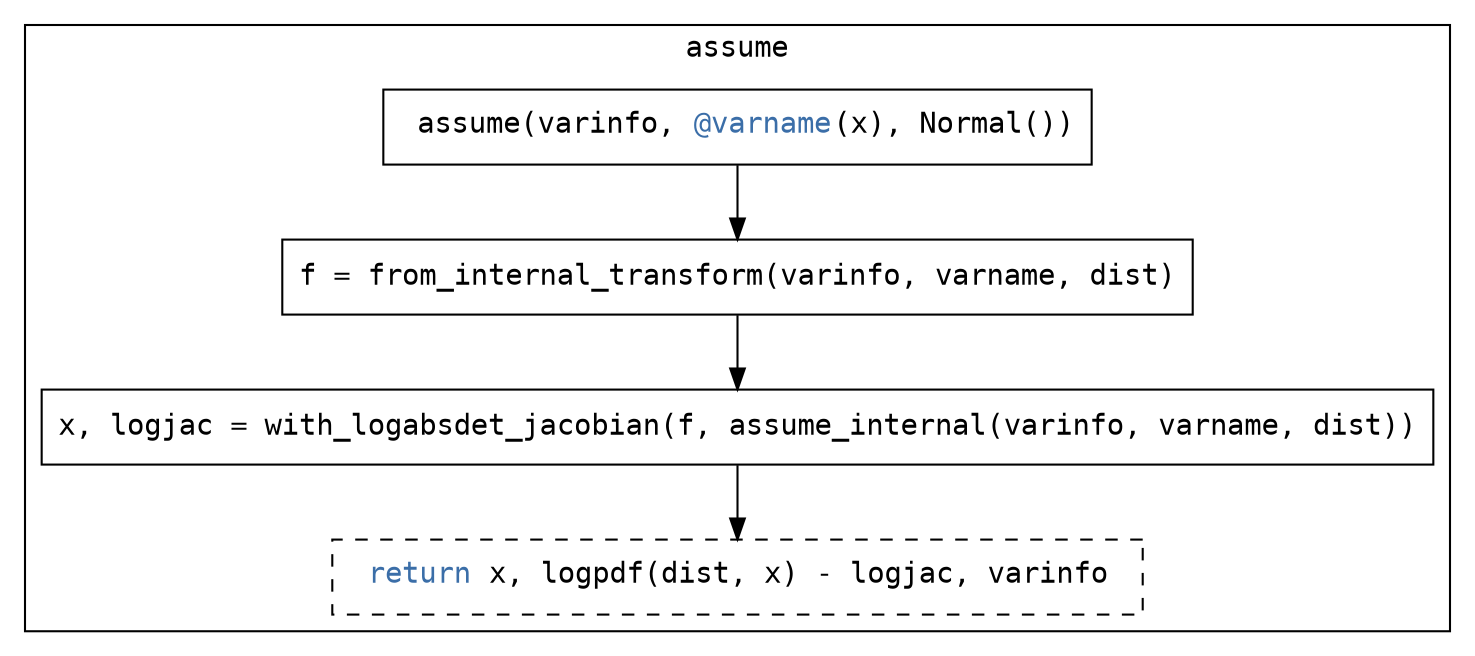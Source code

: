 digraph {
  # `assume` block
  subgraph cluster_assume {
    label = "assume";
    fontname = "Courier";
    
    assume [shape=box, label=< assume(varinfo, <FONT COLOR="#3B6EA8">@varname</FONT>(x), Normal())>, fontname="Courier"];
    without_linking_assume [shape=box, label="f = from_internal_transform(varinfo, varname, dist)", fontname="Courier"];
    with_logabsdetjac [shape=box, label="x, logjac = with_logabsdet_jacobian(f, assume_internal(varinfo, varname, dist))", fontname="Courier"];
    return_assume [shape=box, label=< <FONT COLOR="#3B6EA8">return</FONT> x, logpdf(dist, x) - logjac, varinfo >, style=dashed, fontname="Courier"];

    assume -> without_linking_assume;
    without_linking_assume -> with_logabsdetjac;
    with_logabsdetjac -> return_assume;
  }
}

